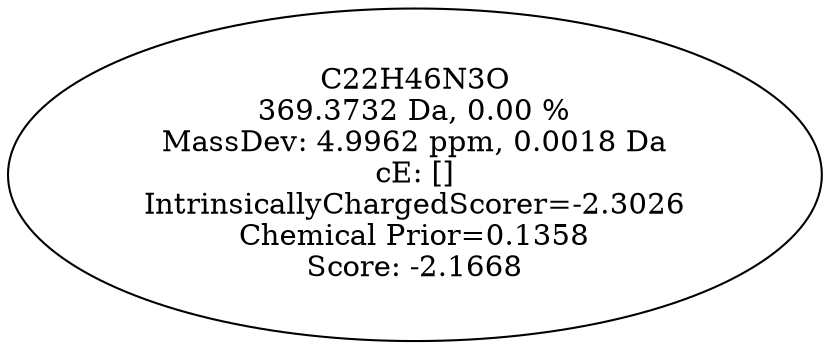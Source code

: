strict digraph {
v1 [label="C22H46N3O\n369.3732 Da, 0.00 %\nMassDev: 4.9962 ppm, 0.0018 Da\ncE: []\nIntrinsicallyChargedScorer=-2.3026\nChemical Prior=0.1358\nScore: -2.1668"];
}
